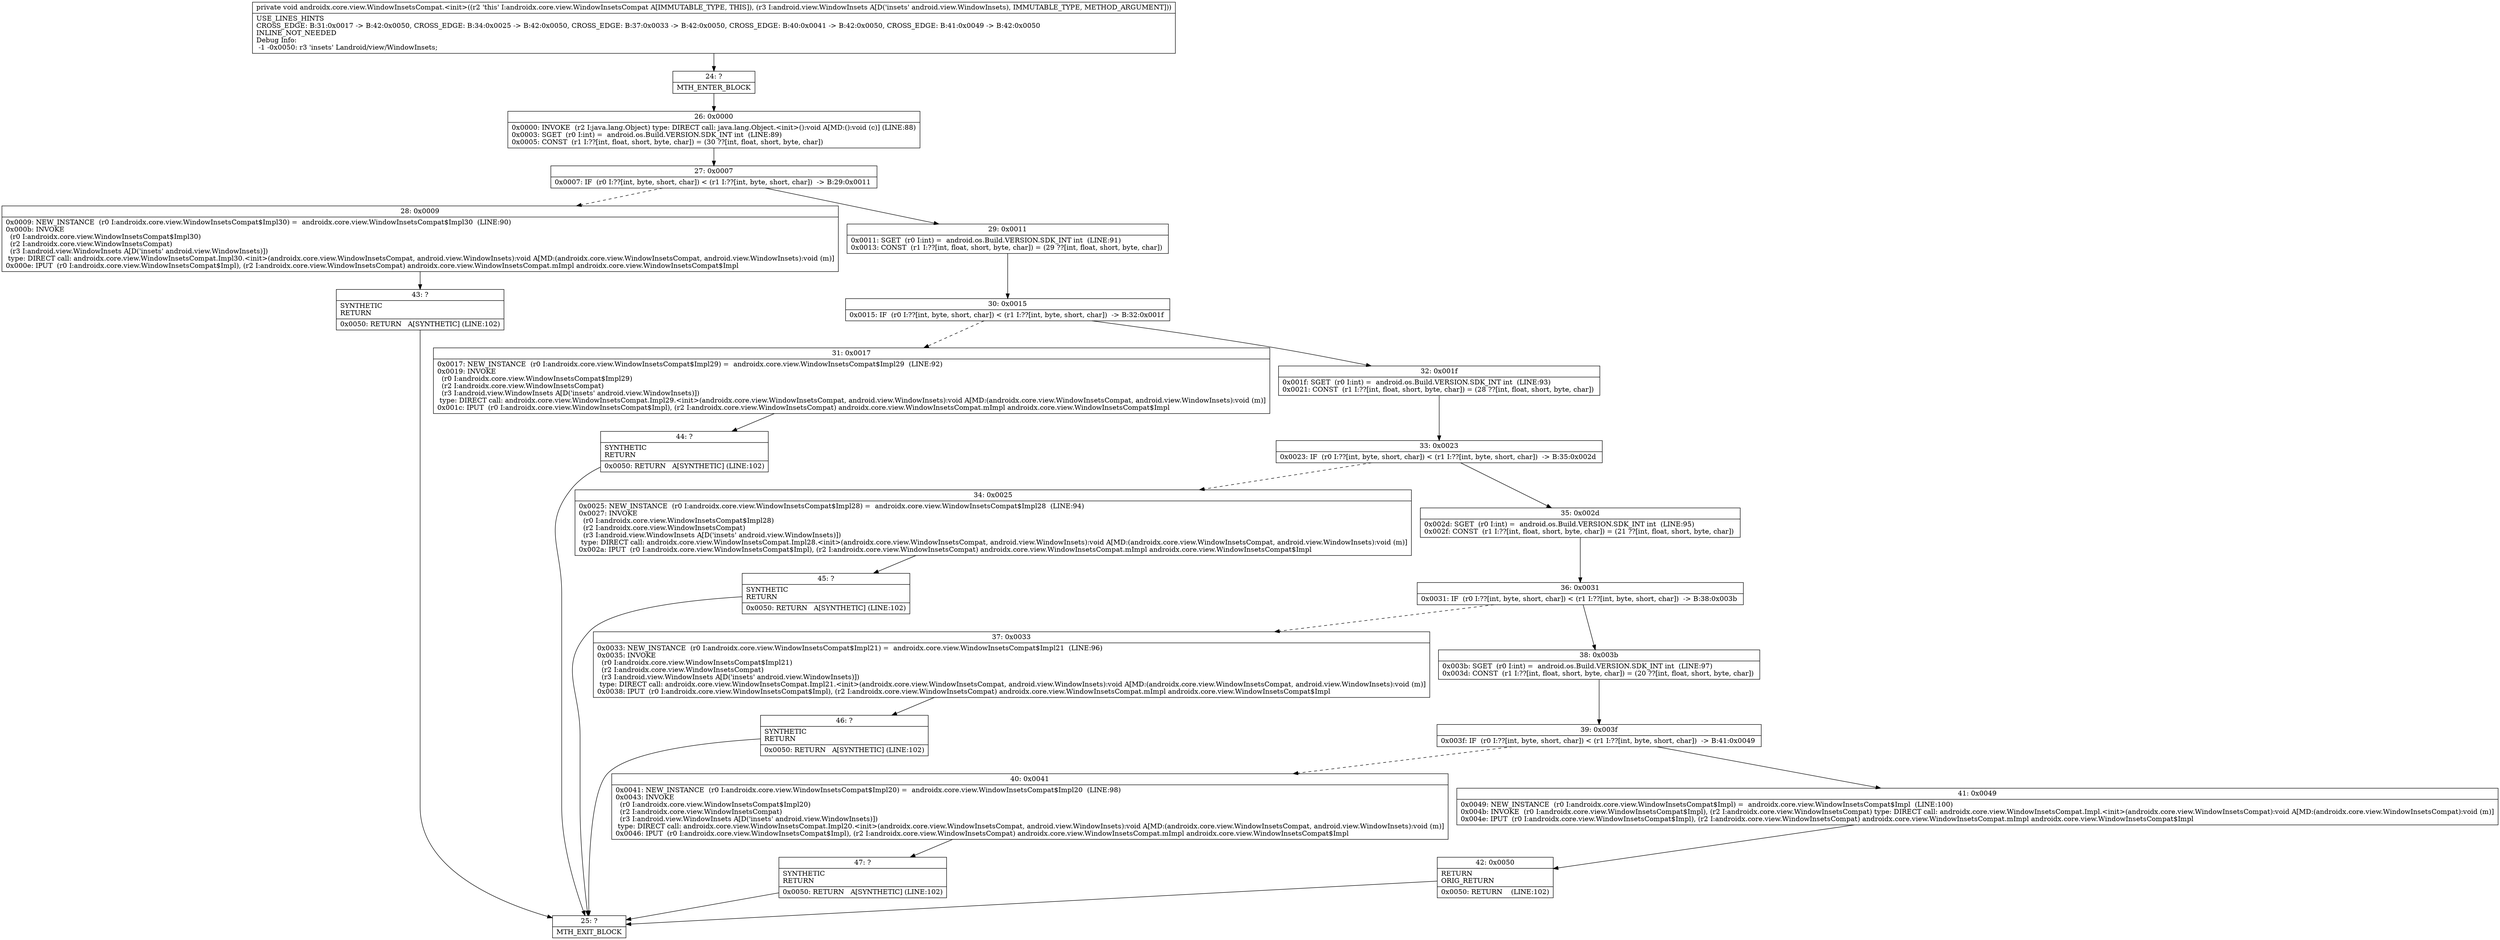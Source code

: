 digraph "CFG forandroidx.core.view.WindowInsetsCompat.\<init\>(Landroid\/view\/WindowInsets;)V" {
Node_24 [shape=record,label="{24\:\ ?|MTH_ENTER_BLOCK\l}"];
Node_26 [shape=record,label="{26\:\ 0x0000|0x0000: INVOKE  (r2 I:java.lang.Object) type: DIRECT call: java.lang.Object.\<init\>():void A[MD:():void (c)] (LINE:88)\l0x0003: SGET  (r0 I:int) =  android.os.Build.VERSION.SDK_INT int  (LINE:89)\l0x0005: CONST  (r1 I:??[int, float, short, byte, char]) = (30 ??[int, float, short, byte, char]) \l}"];
Node_27 [shape=record,label="{27\:\ 0x0007|0x0007: IF  (r0 I:??[int, byte, short, char]) \< (r1 I:??[int, byte, short, char])  \-\> B:29:0x0011 \l}"];
Node_28 [shape=record,label="{28\:\ 0x0009|0x0009: NEW_INSTANCE  (r0 I:androidx.core.view.WindowInsetsCompat$Impl30) =  androidx.core.view.WindowInsetsCompat$Impl30  (LINE:90)\l0x000b: INVOKE  \l  (r0 I:androidx.core.view.WindowInsetsCompat$Impl30)\l  (r2 I:androidx.core.view.WindowInsetsCompat)\l  (r3 I:android.view.WindowInsets A[D('insets' android.view.WindowInsets)])\l type: DIRECT call: androidx.core.view.WindowInsetsCompat.Impl30.\<init\>(androidx.core.view.WindowInsetsCompat, android.view.WindowInsets):void A[MD:(androidx.core.view.WindowInsetsCompat, android.view.WindowInsets):void (m)]\l0x000e: IPUT  (r0 I:androidx.core.view.WindowInsetsCompat$Impl), (r2 I:androidx.core.view.WindowInsetsCompat) androidx.core.view.WindowInsetsCompat.mImpl androidx.core.view.WindowInsetsCompat$Impl \l}"];
Node_43 [shape=record,label="{43\:\ ?|SYNTHETIC\lRETURN\l|0x0050: RETURN   A[SYNTHETIC] (LINE:102)\l}"];
Node_25 [shape=record,label="{25\:\ ?|MTH_EXIT_BLOCK\l}"];
Node_29 [shape=record,label="{29\:\ 0x0011|0x0011: SGET  (r0 I:int) =  android.os.Build.VERSION.SDK_INT int  (LINE:91)\l0x0013: CONST  (r1 I:??[int, float, short, byte, char]) = (29 ??[int, float, short, byte, char]) \l}"];
Node_30 [shape=record,label="{30\:\ 0x0015|0x0015: IF  (r0 I:??[int, byte, short, char]) \< (r1 I:??[int, byte, short, char])  \-\> B:32:0x001f \l}"];
Node_31 [shape=record,label="{31\:\ 0x0017|0x0017: NEW_INSTANCE  (r0 I:androidx.core.view.WindowInsetsCompat$Impl29) =  androidx.core.view.WindowInsetsCompat$Impl29  (LINE:92)\l0x0019: INVOKE  \l  (r0 I:androidx.core.view.WindowInsetsCompat$Impl29)\l  (r2 I:androidx.core.view.WindowInsetsCompat)\l  (r3 I:android.view.WindowInsets A[D('insets' android.view.WindowInsets)])\l type: DIRECT call: androidx.core.view.WindowInsetsCompat.Impl29.\<init\>(androidx.core.view.WindowInsetsCompat, android.view.WindowInsets):void A[MD:(androidx.core.view.WindowInsetsCompat, android.view.WindowInsets):void (m)]\l0x001c: IPUT  (r0 I:androidx.core.view.WindowInsetsCompat$Impl), (r2 I:androidx.core.view.WindowInsetsCompat) androidx.core.view.WindowInsetsCompat.mImpl androidx.core.view.WindowInsetsCompat$Impl \l}"];
Node_44 [shape=record,label="{44\:\ ?|SYNTHETIC\lRETURN\l|0x0050: RETURN   A[SYNTHETIC] (LINE:102)\l}"];
Node_32 [shape=record,label="{32\:\ 0x001f|0x001f: SGET  (r0 I:int) =  android.os.Build.VERSION.SDK_INT int  (LINE:93)\l0x0021: CONST  (r1 I:??[int, float, short, byte, char]) = (28 ??[int, float, short, byte, char]) \l}"];
Node_33 [shape=record,label="{33\:\ 0x0023|0x0023: IF  (r0 I:??[int, byte, short, char]) \< (r1 I:??[int, byte, short, char])  \-\> B:35:0x002d \l}"];
Node_34 [shape=record,label="{34\:\ 0x0025|0x0025: NEW_INSTANCE  (r0 I:androidx.core.view.WindowInsetsCompat$Impl28) =  androidx.core.view.WindowInsetsCompat$Impl28  (LINE:94)\l0x0027: INVOKE  \l  (r0 I:androidx.core.view.WindowInsetsCompat$Impl28)\l  (r2 I:androidx.core.view.WindowInsetsCompat)\l  (r3 I:android.view.WindowInsets A[D('insets' android.view.WindowInsets)])\l type: DIRECT call: androidx.core.view.WindowInsetsCompat.Impl28.\<init\>(androidx.core.view.WindowInsetsCompat, android.view.WindowInsets):void A[MD:(androidx.core.view.WindowInsetsCompat, android.view.WindowInsets):void (m)]\l0x002a: IPUT  (r0 I:androidx.core.view.WindowInsetsCompat$Impl), (r2 I:androidx.core.view.WindowInsetsCompat) androidx.core.view.WindowInsetsCompat.mImpl androidx.core.view.WindowInsetsCompat$Impl \l}"];
Node_45 [shape=record,label="{45\:\ ?|SYNTHETIC\lRETURN\l|0x0050: RETURN   A[SYNTHETIC] (LINE:102)\l}"];
Node_35 [shape=record,label="{35\:\ 0x002d|0x002d: SGET  (r0 I:int) =  android.os.Build.VERSION.SDK_INT int  (LINE:95)\l0x002f: CONST  (r1 I:??[int, float, short, byte, char]) = (21 ??[int, float, short, byte, char]) \l}"];
Node_36 [shape=record,label="{36\:\ 0x0031|0x0031: IF  (r0 I:??[int, byte, short, char]) \< (r1 I:??[int, byte, short, char])  \-\> B:38:0x003b \l}"];
Node_37 [shape=record,label="{37\:\ 0x0033|0x0033: NEW_INSTANCE  (r0 I:androidx.core.view.WindowInsetsCompat$Impl21) =  androidx.core.view.WindowInsetsCompat$Impl21  (LINE:96)\l0x0035: INVOKE  \l  (r0 I:androidx.core.view.WindowInsetsCompat$Impl21)\l  (r2 I:androidx.core.view.WindowInsetsCompat)\l  (r3 I:android.view.WindowInsets A[D('insets' android.view.WindowInsets)])\l type: DIRECT call: androidx.core.view.WindowInsetsCompat.Impl21.\<init\>(androidx.core.view.WindowInsetsCompat, android.view.WindowInsets):void A[MD:(androidx.core.view.WindowInsetsCompat, android.view.WindowInsets):void (m)]\l0x0038: IPUT  (r0 I:androidx.core.view.WindowInsetsCompat$Impl), (r2 I:androidx.core.view.WindowInsetsCompat) androidx.core.view.WindowInsetsCompat.mImpl androidx.core.view.WindowInsetsCompat$Impl \l}"];
Node_46 [shape=record,label="{46\:\ ?|SYNTHETIC\lRETURN\l|0x0050: RETURN   A[SYNTHETIC] (LINE:102)\l}"];
Node_38 [shape=record,label="{38\:\ 0x003b|0x003b: SGET  (r0 I:int) =  android.os.Build.VERSION.SDK_INT int  (LINE:97)\l0x003d: CONST  (r1 I:??[int, float, short, byte, char]) = (20 ??[int, float, short, byte, char]) \l}"];
Node_39 [shape=record,label="{39\:\ 0x003f|0x003f: IF  (r0 I:??[int, byte, short, char]) \< (r1 I:??[int, byte, short, char])  \-\> B:41:0x0049 \l}"];
Node_40 [shape=record,label="{40\:\ 0x0041|0x0041: NEW_INSTANCE  (r0 I:androidx.core.view.WindowInsetsCompat$Impl20) =  androidx.core.view.WindowInsetsCompat$Impl20  (LINE:98)\l0x0043: INVOKE  \l  (r0 I:androidx.core.view.WindowInsetsCompat$Impl20)\l  (r2 I:androidx.core.view.WindowInsetsCompat)\l  (r3 I:android.view.WindowInsets A[D('insets' android.view.WindowInsets)])\l type: DIRECT call: androidx.core.view.WindowInsetsCompat.Impl20.\<init\>(androidx.core.view.WindowInsetsCompat, android.view.WindowInsets):void A[MD:(androidx.core.view.WindowInsetsCompat, android.view.WindowInsets):void (m)]\l0x0046: IPUT  (r0 I:androidx.core.view.WindowInsetsCompat$Impl), (r2 I:androidx.core.view.WindowInsetsCompat) androidx.core.view.WindowInsetsCompat.mImpl androidx.core.view.WindowInsetsCompat$Impl \l}"];
Node_47 [shape=record,label="{47\:\ ?|SYNTHETIC\lRETURN\l|0x0050: RETURN   A[SYNTHETIC] (LINE:102)\l}"];
Node_41 [shape=record,label="{41\:\ 0x0049|0x0049: NEW_INSTANCE  (r0 I:androidx.core.view.WindowInsetsCompat$Impl) =  androidx.core.view.WindowInsetsCompat$Impl  (LINE:100)\l0x004b: INVOKE  (r0 I:androidx.core.view.WindowInsetsCompat$Impl), (r2 I:androidx.core.view.WindowInsetsCompat) type: DIRECT call: androidx.core.view.WindowInsetsCompat.Impl.\<init\>(androidx.core.view.WindowInsetsCompat):void A[MD:(androidx.core.view.WindowInsetsCompat):void (m)]\l0x004e: IPUT  (r0 I:androidx.core.view.WindowInsetsCompat$Impl), (r2 I:androidx.core.view.WindowInsetsCompat) androidx.core.view.WindowInsetsCompat.mImpl androidx.core.view.WindowInsetsCompat$Impl \l}"];
Node_42 [shape=record,label="{42\:\ 0x0050|RETURN\lORIG_RETURN\l|0x0050: RETURN    (LINE:102)\l}"];
MethodNode[shape=record,label="{private void androidx.core.view.WindowInsetsCompat.\<init\>((r2 'this' I:androidx.core.view.WindowInsetsCompat A[IMMUTABLE_TYPE, THIS]), (r3 I:android.view.WindowInsets A[D('insets' android.view.WindowInsets), IMMUTABLE_TYPE, METHOD_ARGUMENT]))  | USE_LINES_HINTS\lCROSS_EDGE: B:31:0x0017 \-\> B:42:0x0050, CROSS_EDGE: B:34:0x0025 \-\> B:42:0x0050, CROSS_EDGE: B:37:0x0033 \-\> B:42:0x0050, CROSS_EDGE: B:40:0x0041 \-\> B:42:0x0050, CROSS_EDGE: B:41:0x0049 \-\> B:42:0x0050\lINLINE_NOT_NEEDED\lDebug Info:\l  \-1 \-0x0050: r3 'insets' Landroid\/view\/WindowInsets;\l}"];
MethodNode -> Node_24;Node_24 -> Node_26;
Node_26 -> Node_27;
Node_27 -> Node_28[style=dashed];
Node_27 -> Node_29;
Node_28 -> Node_43;
Node_43 -> Node_25;
Node_29 -> Node_30;
Node_30 -> Node_31[style=dashed];
Node_30 -> Node_32;
Node_31 -> Node_44;
Node_44 -> Node_25;
Node_32 -> Node_33;
Node_33 -> Node_34[style=dashed];
Node_33 -> Node_35;
Node_34 -> Node_45;
Node_45 -> Node_25;
Node_35 -> Node_36;
Node_36 -> Node_37[style=dashed];
Node_36 -> Node_38;
Node_37 -> Node_46;
Node_46 -> Node_25;
Node_38 -> Node_39;
Node_39 -> Node_40[style=dashed];
Node_39 -> Node_41;
Node_40 -> Node_47;
Node_47 -> Node_25;
Node_41 -> Node_42;
Node_42 -> Node_25;
}

